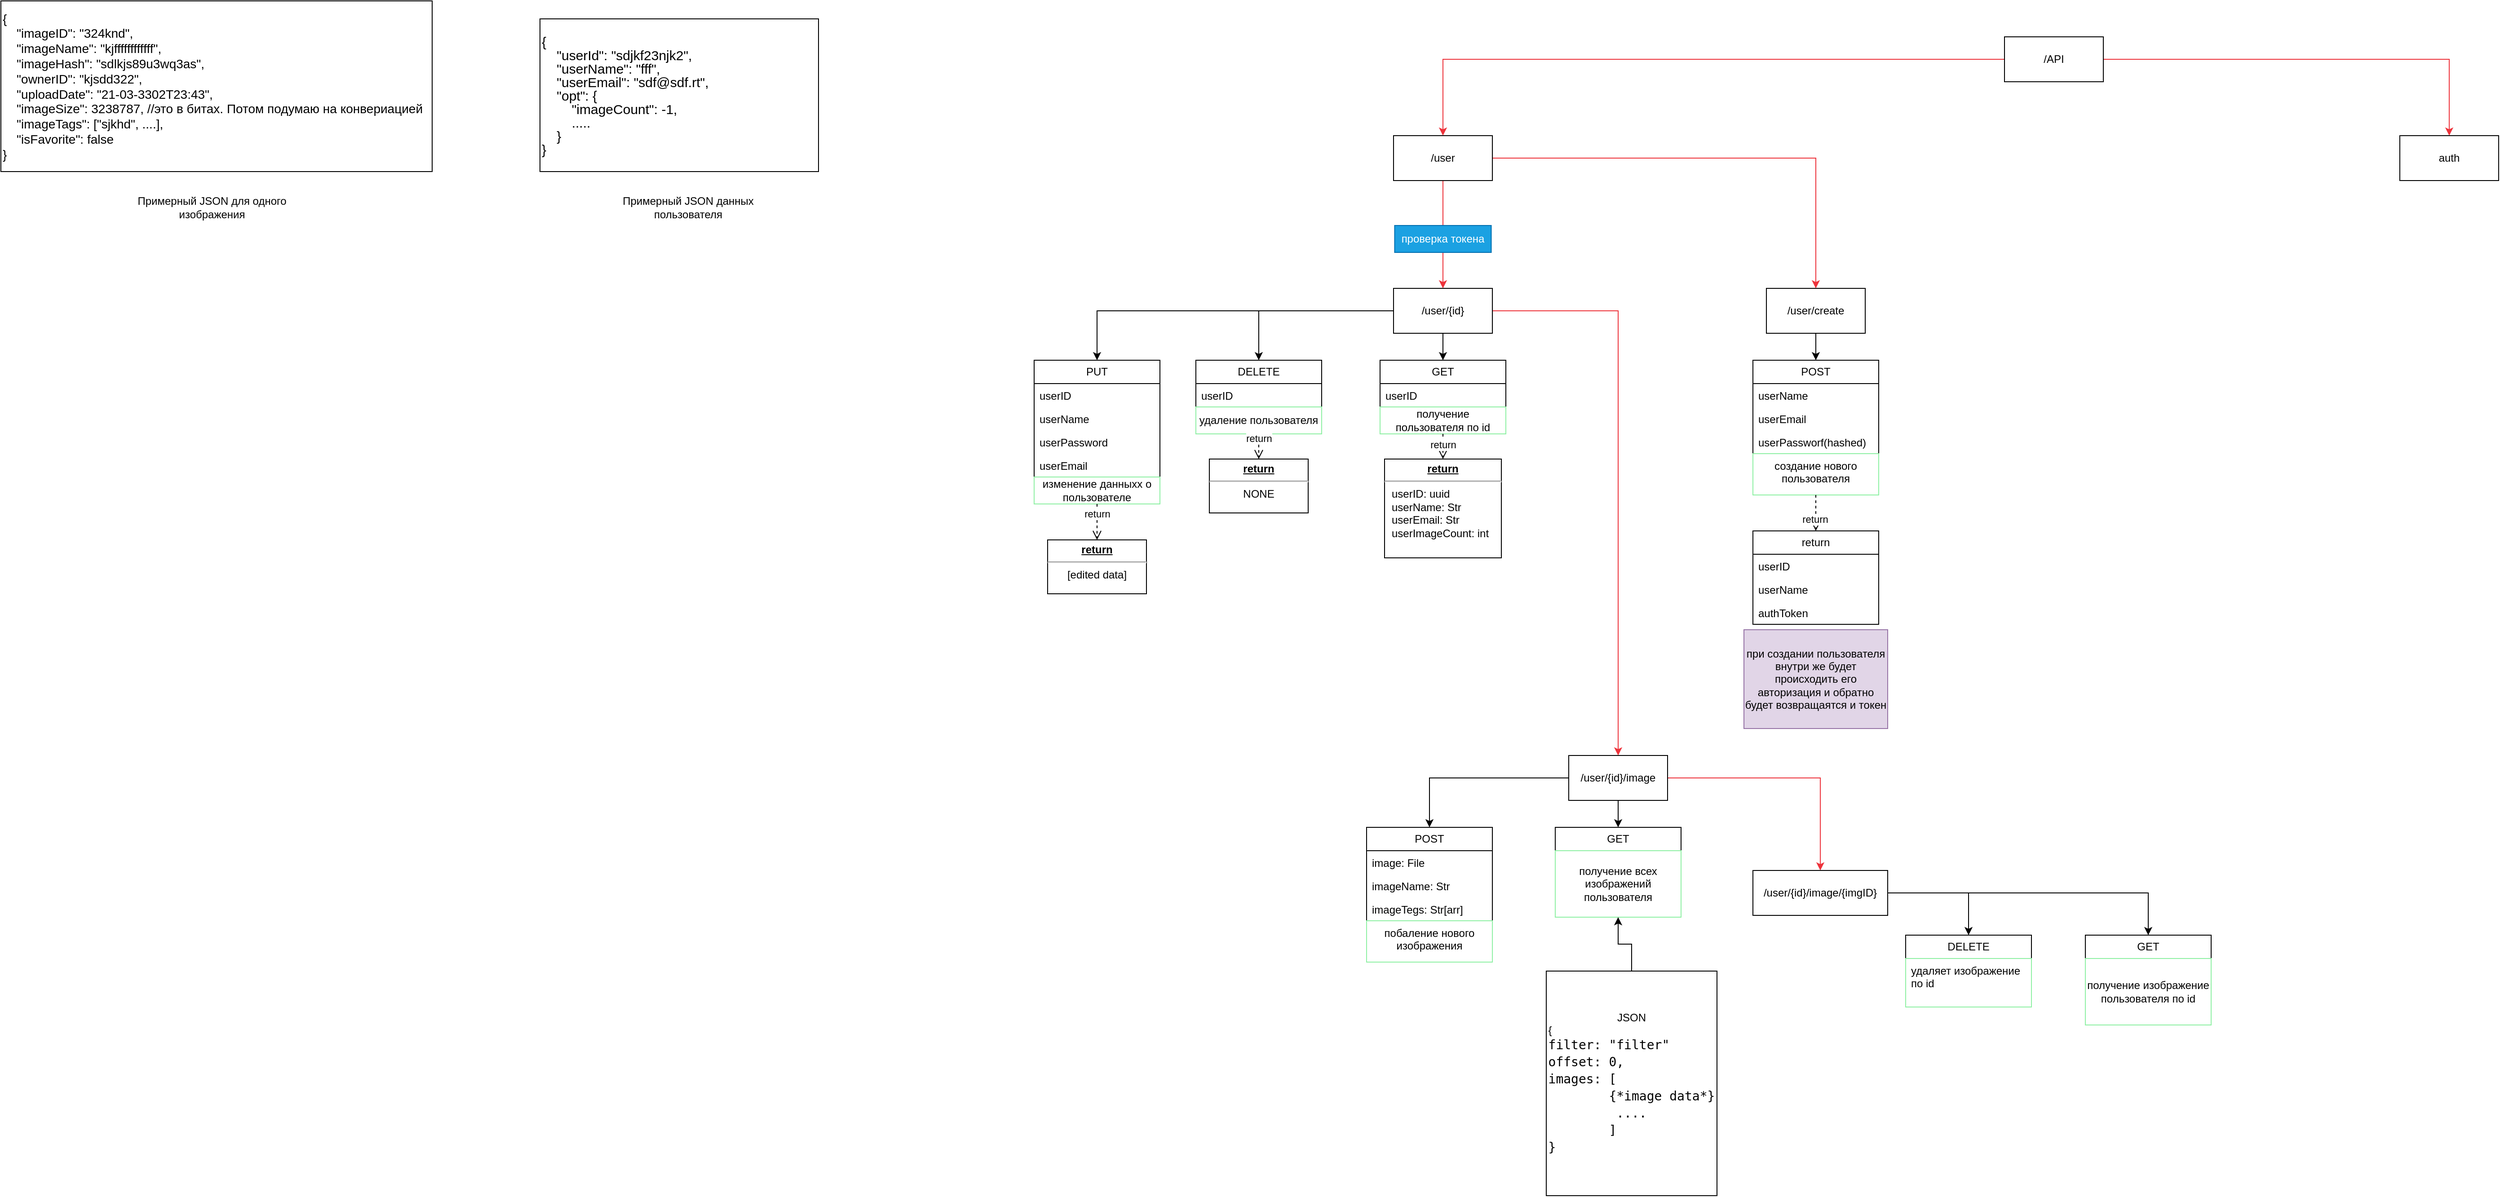 <mxfile version="22.1.2" type="device">
  <diagram name="Page-1" id="VDa84fjbdHk5lfzFZGqd">
    <mxGraphModel dx="3209" dy="833" grid="1" gridSize="10" guides="1" tooltips="1" connect="1" arrows="1" fold="1" page="1" pageScale="1" pageWidth="850" pageHeight="1100" math="0" shadow="0">
      <root>
        <mxCell id="0" />
        <mxCell id="1" parent="0" />
        <mxCell id="FO7ApF4EuNFh9P2Lm897-5" style="edgeStyle=orthogonalEdgeStyle;rounded=0;orthogonalLoop=1;jettySize=auto;html=1;strokeColor=#ed333b;exitX=1;exitY=0.5;exitDx=0;exitDy=0;" parent="1" source="FO7ApF4EuNFh9P2Lm897-93" target="FO7ApF4EuNFh9P2Lm897-3" edge="1">
          <mxGeometry relative="1" as="geometry">
            <mxPoint x="-1.053" y="215" as="sourcePoint" />
          </mxGeometry>
        </mxCell>
        <mxCell id="FO7ApF4EuNFh9P2Lm897-6" style="edgeStyle=orthogonalEdgeStyle;rounded=0;orthogonalLoop=1;jettySize=auto;html=1;exitX=0;exitY=0.5;exitDx=0;exitDy=0;entryX=0.5;entryY=0;entryDx=0;entryDy=0;strokeColor=#ed333b;" parent="1" source="FO7ApF4EuNFh9P2Lm897-1" target="FO7ApF4EuNFh9P2Lm897-14" edge="1">
          <mxGeometry relative="1" as="geometry">
            <mxPoint x="185" y="200" as="targetPoint" />
          </mxGeometry>
        </mxCell>
        <mxCell id="FO7ApF4EuNFh9P2Lm897-7" style="edgeStyle=orthogonalEdgeStyle;rounded=0;orthogonalLoop=1;jettySize=auto;html=1;exitX=1;exitY=0.5;exitDx=0;exitDy=0;strokeColor=#ed333b;" parent="1" source="FO7ApF4EuNFh9P2Lm897-1" target="FO7ApF4EuNFh9P2Lm897-4" edge="1">
          <mxGeometry relative="1" as="geometry" />
        </mxCell>
        <mxCell id="FO7ApF4EuNFh9P2Lm897-1" value="&lt;div&gt;/API&lt;/div&gt;" style="html=1;whiteSpace=wrap;" parent="1" vertex="1">
          <mxGeometry x="570" y="80" width="110" height="50" as="geometry" />
        </mxCell>
        <mxCell id="FO7ApF4EuNFh9P2Lm897-140" style="edgeStyle=orthogonalEdgeStyle;rounded=0;orthogonalLoop=1;jettySize=auto;html=1;exitX=0.5;exitY=1;exitDx=0;exitDy=0;entryX=0.5;entryY=0;entryDx=0;entryDy=0;" parent="1" source="FO7ApF4EuNFh9P2Lm897-3" target="FO7ApF4EuNFh9P2Lm897-137" edge="1">
          <mxGeometry relative="1" as="geometry" />
        </mxCell>
        <mxCell id="FO7ApF4EuNFh9P2Lm897-146" style="edgeStyle=orthogonalEdgeStyle;rounded=0;orthogonalLoop=1;jettySize=auto;html=1;exitX=0;exitY=0.5;exitDx=0;exitDy=0;entryX=0.5;entryY=0;entryDx=0;entryDy=0;" parent="1" source="FO7ApF4EuNFh9P2Lm897-3" target="FO7ApF4EuNFh9P2Lm897-141" edge="1">
          <mxGeometry relative="1" as="geometry" />
        </mxCell>
        <mxCell id="FO7ApF4EuNFh9P2Lm897-148" style="edgeStyle=orthogonalEdgeStyle;rounded=0;orthogonalLoop=1;jettySize=auto;html=1;exitX=1;exitY=0.5;exitDx=0;exitDy=0;strokeColor=#ed333b;" parent="1" source="FO7ApF4EuNFh9P2Lm897-3" target="FO7ApF4EuNFh9P2Lm897-147" edge="1">
          <mxGeometry relative="1" as="geometry" />
        </mxCell>
        <mxCell id="FO7ApF4EuNFh9P2Lm897-3" value="&lt;div&gt;/user/{id}/image&lt;/div&gt;" style="html=1;whiteSpace=wrap;" parent="1" vertex="1">
          <mxGeometry x="85" y="880" width="110" height="50" as="geometry" />
        </mxCell>
        <mxCell id="FO7ApF4EuNFh9P2Lm897-4" value="auth" style="html=1;whiteSpace=wrap;" parent="1" vertex="1">
          <mxGeometry x="1010" y="190" width="110" height="50" as="geometry" />
        </mxCell>
        <mxCell id="FO7ApF4EuNFh9P2Lm897-94" style="edgeStyle=orthogonalEdgeStyle;rounded=0;orthogonalLoop=1;jettySize=auto;html=1;exitX=0.5;exitY=1;exitDx=0;exitDy=0;entryX=0.5;entryY=0;entryDx=0;entryDy=0;strokeColor=#ed333b;" parent="1" source="FO7ApF4EuNFh9P2Lm897-14" target="FO7ApF4EuNFh9P2Lm897-93" edge="1">
          <mxGeometry relative="1" as="geometry">
            <Array as="points">
              <mxPoint x="-55" y="240" />
              <mxPoint x="-55" y="740" />
            </Array>
          </mxGeometry>
        </mxCell>
        <mxCell id="FO7ApF4EuNFh9P2Lm897-118" style="edgeStyle=orthogonalEdgeStyle;rounded=0;orthogonalLoop=1;jettySize=auto;html=1;exitX=1;exitY=0.5;exitDx=0;exitDy=0;strokeColor=#ed333b;" parent="1" source="FO7ApF4EuNFh9P2Lm897-14" target="FO7ApF4EuNFh9P2Lm897-117" edge="1">
          <mxGeometry relative="1" as="geometry" />
        </mxCell>
        <mxCell id="FO7ApF4EuNFh9P2Lm897-14" value="/user" style="html=1;whiteSpace=wrap;" parent="1" vertex="1">
          <mxGeometry x="-110" y="190" width="110" height="50" as="geometry" />
        </mxCell>
        <mxCell id="FO7ApF4EuNFh9P2Lm897-27" value="GET" style="swimlane;fontStyle=0;childLayout=stackLayout;horizontal=1;startSize=26;fillColor=none;horizontalStack=0;resizeParent=1;resizeParentMax=0;resizeLast=0;collapsible=1;marginBottom=0;whiteSpace=wrap;html=1;" parent="1" vertex="1">
          <mxGeometry x="-125" y="440" width="140" height="82" as="geometry" />
        </mxCell>
        <mxCell id="FO7ApF4EuNFh9P2Lm897-28" value="userID" style="text;strokeColor=none;fillColor=none;align=left;verticalAlign=top;spacingLeft=4;spacingRight=4;overflow=hidden;rotatable=0;points=[[0,0.5],[1,0.5]];portConstraint=eastwest;whiteSpace=wrap;html=1;" parent="FO7ApF4EuNFh9P2Lm897-27" vertex="1">
          <mxGeometry y="26" width="140" height="26" as="geometry" />
        </mxCell>
        <mxCell id="FO7ApF4EuNFh9P2Lm897-37" value="получение пользователя по id" style="text;html=1;strokeColor=#8ff0a4;fillColor=none;align=center;verticalAlign=middle;whiteSpace=wrap;rounded=0;" parent="FO7ApF4EuNFh9P2Lm897-27" vertex="1">
          <mxGeometry y="52" width="140" height="30" as="geometry" />
        </mxCell>
        <mxCell id="FO7ApF4EuNFh9P2Lm897-49" value="&lt;p style=&quot;margin:0px;margin-top:4px;text-align:center;text-decoration:underline;&quot;&gt;&lt;b&gt;return&lt;/b&gt;&lt;br&gt;&lt;/p&gt;&lt;hr&gt;&lt;p style=&quot;margin:0px;margin-left:8px;&quot;&gt;userID: uuid&lt;br&gt;&lt;/p&gt;&lt;p style=&quot;margin:0px;margin-left:8px;&quot;&gt;userName: Str&lt;/p&gt;&lt;p style=&quot;margin:0px;margin-left:8px;&quot;&gt;userEmail: Str&lt;/p&gt;&lt;p style=&quot;margin:0px;margin-left:8px;&quot;&gt;userImageCount: int&lt;br&gt;&lt;/p&gt;" style="verticalAlign=top;align=left;overflow=fill;fontSize=12;fontFamily=Helvetica;html=1;whiteSpace=wrap;" parent="1" vertex="1">
          <mxGeometry x="-120" y="550" width="130" height="110" as="geometry" />
        </mxCell>
        <mxCell id="FO7ApF4EuNFh9P2Lm897-50" value="return" style="html=1;verticalAlign=bottom;endArrow=open;dashed=1;endSize=8;curved=0;rounded=0;exitX=0.5;exitY=1;exitDx=0;exitDy=0;entryX=0.5;entryY=0;entryDx=0;entryDy=0;" parent="1" source="FO7ApF4EuNFh9P2Lm897-27" target="FO7ApF4EuNFh9P2Lm897-49" edge="1">
          <mxGeometry x="0.474" relative="1" as="geometry">
            <mxPoint x="10" y="522" as="sourcePoint" />
            <mxPoint x="320" y="600" as="targetPoint" />
            <mxPoint as="offset" />
          </mxGeometry>
        </mxCell>
        <mxCell id="FO7ApF4EuNFh9P2Lm897-57" value="DELETE" style="swimlane;fontStyle=0;childLayout=stackLayout;horizontal=1;startSize=26;fillColor=none;horizontalStack=0;resizeParent=1;resizeParentMax=0;resizeLast=0;collapsible=1;marginBottom=0;whiteSpace=wrap;html=1;" parent="1" vertex="1">
          <mxGeometry x="-330" y="440" width="140" height="82" as="geometry" />
        </mxCell>
        <mxCell id="FO7ApF4EuNFh9P2Lm897-58" value="userID" style="text;strokeColor=none;fillColor=none;align=left;verticalAlign=top;spacingLeft=4;spacingRight=4;overflow=hidden;rotatable=0;points=[[0,0.5],[1,0.5]];portConstraint=eastwest;whiteSpace=wrap;html=1;" parent="FO7ApF4EuNFh9P2Lm897-57" vertex="1">
          <mxGeometry y="26" width="140" height="26" as="geometry" />
        </mxCell>
        <mxCell id="FO7ApF4EuNFh9P2Lm897-62" value="удаление пользователя" style="text;html=1;align=center;verticalAlign=middle;whiteSpace=wrap;rounded=0;strokeColor=#8ff0a4;" parent="FO7ApF4EuNFh9P2Lm897-57" vertex="1">
          <mxGeometry y="52" width="140" height="30" as="geometry" />
        </mxCell>
        <mxCell id="FO7ApF4EuNFh9P2Lm897-63" value="&lt;p style=&quot;margin:0px;margin-top:4px;text-align:center;text-decoration:underline;&quot;&gt;&lt;b&gt;return&lt;/b&gt;&lt;br&gt;&lt;/p&gt;&lt;hr&gt;&lt;div align=&quot;center&quot;&gt;NONE&lt;br&gt;&lt;/div&gt;" style="verticalAlign=top;align=left;overflow=fill;fontSize=12;fontFamily=Helvetica;html=1;whiteSpace=wrap;" parent="1" vertex="1">
          <mxGeometry x="-315" y="550" width="110" height="60" as="geometry" />
        </mxCell>
        <mxCell id="FO7ApF4EuNFh9P2Lm897-65" value="return" style="html=1;verticalAlign=bottom;endArrow=open;dashed=1;endSize=8;curved=0;rounded=0;exitX=0.5;exitY=1;exitDx=0;exitDy=0;entryX=0.5;entryY=0;entryDx=0;entryDy=0;" parent="1" source="FO7ApF4EuNFh9P2Lm897-62" target="FO7ApF4EuNFh9P2Lm897-63" edge="1">
          <mxGeometry relative="1" as="geometry">
            <mxPoint x="-315" y="522" as="sourcePoint" />
            <mxPoint x="-5" y="380" as="targetPoint" />
          </mxGeometry>
        </mxCell>
        <mxCell id="FO7ApF4EuNFh9P2Lm897-67" value="PUT" style="swimlane;fontStyle=0;childLayout=stackLayout;horizontal=1;startSize=26;fillColor=none;horizontalStack=0;resizeParent=1;resizeParentMax=0;resizeLast=0;collapsible=1;marginBottom=0;whiteSpace=wrap;html=1;" parent="1" vertex="1">
          <mxGeometry x="-510" y="440" width="140" height="160" as="geometry" />
        </mxCell>
        <mxCell id="FO7ApF4EuNFh9P2Lm897-68" value="userID" style="text;strokeColor=none;fillColor=none;align=left;verticalAlign=top;spacingLeft=4;spacingRight=4;overflow=hidden;rotatable=0;points=[[0,0.5],[1,0.5]];portConstraint=eastwest;whiteSpace=wrap;html=1;" parent="FO7ApF4EuNFh9P2Lm897-67" vertex="1">
          <mxGeometry y="26" width="140" height="26" as="geometry" />
        </mxCell>
        <mxCell id="FO7ApF4EuNFh9P2Lm897-69" value="userName" style="text;strokeColor=none;fillColor=none;align=left;verticalAlign=top;spacingLeft=4;spacingRight=4;overflow=hidden;rotatable=0;points=[[0,0.5],[1,0.5]];portConstraint=eastwest;whiteSpace=wrap;html=1;" parent="FO7ApF4EuNFh9P2Lm897-67" vertex="1">
          <mxGeometry y="52" width="140" height="26" as="geometry" />
        </mxCell>
        <mxCell id="FO7ApF4EuNFh9P2Lm897-70" value="userPassword" style="text;strokeColor=none;fillColor=none;align=left;verticalAlign=top;spacingLeft=4;spacingRight=4;overflow=hidden;rotatable=0;points=[[0,0.5],[1,0.5]];portConstraint=eastwest;whiteSpace=wrap;html=1;" parent="FO7ApF4EuNFh9P2Lm897-67" vertex="1">
          <mxGeometry y="78" width="140" height="26" as="geometry" />
        </mxCell>
        <mxCell id="FO7ApF4EuNFh9P2Lm897-71" value="userEmail" style="text;strokeColor=none;fillColor=none;align=left;verticalAlign=top;spacingLeft=4;spacingRight=4;overflow=hidden;rotatable=0;points=[[0,0.5],[1,0.5]];portConstraint=eastwest;whiteSpace=wrap;html=1;" parent="FO7ApF4EuNFh9P2Lm897-67" vertex="1">
          <mxGeometry y="104" width="140" height="26" as="geometry" />
        </mxCell>
        <mxCell id="FO7ApF4EuNFh9P2Lm897-101" value="изменение данныхх о пользователе" style="text;html=1;strokeColor=#8ff0a4;fillColor=none;align=center;verticalAlign=middle;whiteSpace=wrap;rounded=0;" parent="FO7ApF4EuNFh9P2Lm897-67" vertex="1">
          <mxGeometry y="130" width="140" height="30" as="geometry" />
        </mxCell>
        <mxCell id="FO7ApF4EuNFh9P2Lm897-95" style="edgeStyle=orthogonalEdgeStyle;rounded=0;orthogonalLoop=1;jettySize=auto;html=1;exitX=0.5;exitY=1;exitDx=0;exitDy=0;entryX=0.5;entryY=0;entryDx=0;entryDy=0;" parent="1" source="FO7ApF4EuNFh9P2Lm897-93" target="FO7ApF4EuNFh9P2Lm897-27" edge="1">
          <mxGeometry relative="1" as="geometry" />
        </mxCell>
        <mxCell id="FO7ApF4EuNFh9P2Lm897-115" style="edgeStyle=orthogonalEdgeStyle;rounded=0;orthogonalLoop=1;jettySize=auto;html=1;exitX=0;exitY=0.5;exitDx=0;exitDy=0;entryX=0.5;entryY=0;entryDx=0;entryDy=0;" parent="1" source="FO7ApF4EuNFh9P2Lm897-93" target="FO7ApF4EuNFh9P2Lm897-67" edge="1">
          <mxGeometry relative="1" as="geometry" />
        </mxCell>
        <mxCell id="FO7ApF4EuNFh9P2Lm897-116" style="edgeStyle=orthogonalEdgeStyle;rounded=0;orthogonalLoop=1;jettySize=auto;html=1;exitX=0;exitY=0.5;exitDx=0;exitDy=0;entryX=0.5;entryY=0;entryDx=0;entryDy=0;" parent="1" source="FO7ApF4EuNFh9P2Lm897-93" target="FO7ApF4EuNFh9P2Lm897-57" edge="1">
          <mxGeometry relative="1" as="geometry" />
        </mxCell>
        <mxCell id="FO7ApF4EuNFh9P2Lm897-93" value="/user/{id}" style="html=1;whiteSpace=wrap;" parent="1" vertex="1">
          <mxGeometry x="-110" y="360" width="110" height="50" as="geometry" />
        </mxCell>
        <mxCell id="FO7ApF4EuNFh9P2Lm897-102" value="&lt;p style=&quot;margin:0px;margin-top:4px;text-align:center;text-decoration:underline;&quot;&gt;&lt;b&gt;return&lt;/b&gt;&lt;br&gt;&lt;/p&gt;&lt;hr&gt;&lt;div align=&quot;center&quot;&gt;[edited data]&lt;br&gt;&lt;/div&gt;" style="verticalAlign=top;align=left;overflow=fill;fontSize=12;fontFamily=Helvetica;html=1;whiteSpace=wrap;" parent="1" vertex="1">
          <mxGeometry x="-495" y="640" width="110" height="60" as="geometry" />
        </mxCell>
        <mxCell id="FO7ApF4EuNFh9P2Lm897-103" value="return" style="html=1;verticalAlign=bottom;endArrow=open;dashed=1;endSize=8;curved=0;rounded=0;exitX=0.5;exitY=1;exitDx=0;exitDy=0;entryX=0.5;entryY=0;entryDx=0;entryDy=0;" parent="1" source="FO7ApF4EuNFh9P2Lm897-101" target="FO7ApF4EuNFh9P2Lm897-102" edge="1">
          <mxGeometry relative="1" as="geometry">
            <mxPoint x="-100" y="540" as="sourcePoint" />
            <mxPoint x="-180" y="540" as="targetPoint" />
          </mxGeometry>
        </mxCell>
        <mxCell id="FO7ApF4EuNFh9P2Lm897-129" style="edgeStyle=orthogonalEdgeStyle;rounded=0;orthogonalLoop=1;jettySize=auto;html=1;exitX=0.5;exitY=1;exitDx=0;exitDy=0;entryX=0.5;entryY=0;entryDx=0;entryDy=0;" parent="1" source="FO7ApF4EuNFh9P2Lm897-117" target="FO7ApF4EuNFh9P2Lm897-120" edge="1">
          <mxGeometry relative="1" as="geometry" />
        </mxCell>
        <mxCell id="FO7ApF4EuNFh9P2Lm897-117" value="/user/create" style="html=1;whiteSpace=wrap;" parent="1" vertex="1">
          <mxGeometry x="305" y="360" width="110" height="50" as="geometry" />
        </mxCell>
        <mxCell id="FO7ApF4EuNFh9P2Lm897-120" value="POST" style="swimlane;fontStyle=0;childLayout=stackLayout;horizontal=1;startSize=26;fillColor=none;horizontalStack=0;resizeParent=1;resizeParentMax=0;resizeLast=0;collapsible=1;marginBottom=0;whiteSpace=wrap;html=1;" parent="1" vertex="1">
          <mxGeometry x="290" y="440" width="140" height="150" as="geometry" />
        </mxCell>
        <mxCell id="FO7ApF4EuNFh9P2Lm897-121" value="userName" style="text;strokeColor=none;fillColor=none;align=left;verticalAlign=top;spacingLeft=4;spacingRight=4;overflow=hidden;rotatable=0;points=[[0,0.5],[1,0.5]];portConstraint=eastwest;whiteSpace=wrap;html=1;" parent="FO7ApF4EuNFh9P2Lm897-120" vertex="1">
          <mxGeometry y="26" width="140" height="26" as="geometry" />
        </mxCell>
        <mxCell id="FO7ApF4EuNFh9P2Lm897-122" value="userEmail" style="text;strokeColor=none;fillColor=none;align=left;verticalAlign=top;spacingLeft=4;spacingRight=4;overflow=hidden;rotatable=0;points=[[0,0.5],[1,0.5]];portConstraint=eastwest;whiteSpace=wrap;html=1;" parent="FO7ApF4EuNFh9P2Lm897-120" vertex="1">
          <mxGeometry y="52" width="140" height="26" as="geometry" />
        </mxCell>
        <mxCell id="FO7ApF4EuNFh9P2Lm897-123" value="userPassworf(hashed)" style="text;strokeColor=none;fillColor=none;align=left;verticalAlign=top;spacingLeft=4;spacingRight=4;overflow=hidden;rotatable=0;points=[[0,0.5],[1,0.5]];portConstraint=eastwest;whiteSpace=wrap;html=1;" parent="FO7ApF4EuNFh9P2Lm897-120" vertex="1">
          <mxGeometry y="78" width="140" height="26" as="geometry" />
        </mxCell>
        <mxCell id="FO7ApF4EuNFh9P2Lm897-130" value="&lt;div align=&quot;center&quot;&gt;создание нового пользователя&lt;/div&gt;" style="text;strokeColor=#8ff0a4;fillColor=none;align=center;verticalAlign=top;spacingLeft=4;spacingRight=4;overflow=hidden;rotatable=0;points=[[0,0.5],[1,0.5]];portConstraint=eastwest;whiteSpace=wrap;html=1;" parent="FO7ApF4EuNFh9P2Lm897-120" vertex="1">
          <mxGeometry y="104" width="140" height="46" as="geometry" />
        </mxCell>
        <mxCell id="FO7ApF4EuNFh9P2Lm897-124" value="return" style="html=1;verticalAlign=bottom;endArrow=open;dashed=1;endSize=8;curved=0;rounded=0;" parent="1" target="FO7ApF4EuNFh9P2Lm897-125" edge="1">
          <mxGeometry x="0.763" y="-1" relative="1" as="geometry">
            <mxPoint x="360" y="590" as="sourcePoint" />
            <mxPoint x="475" y="510" as="targetPoint" />
            <mxPoint as="offset" />
          </mxGeometry>
        </mxCell>
        <mxCell id="FO7ApF4EuNFh9P2Lm897-125" value="return" style="swimlane;fontStyle=0;childLayout=stackLayout;horizontal=1;startSize=26;fillColor=none;horizontalStack=0;resizeParent=1;resizeParentMax=0;resizeLast=0;collapsible=1;marginBottom=0;whiteSpace=wrap;html=1;" parent="1" vertex="1">
          <mxGeometry x="290" y="630" width="140" height="104" as="geometry" />
        </mxCell>
        <mxCell id="FO7ApF4EuNFh9P2Lm897-126" value="userID" style="text;strokeColor=none;fillColor=none;align=left;verticalAlign=top;spacingLeft=4;spacingRight=4;overflow=hidden;rotatable=0;points=[[0,0.5],[1,0.5]];portConstraint=eastwest;whiteSpace=wrap;html=1;" parent="FO7ApF4EuNFh9P2Lm897-125" vertex="1">
          <mxGeometry y="26" width="140" height="26" as="geometry" />
        </mxCell>
        <mxCell id="FO7ApF4EuNFh9P2Lm897-127" value="userName" style="text;strokeColor=none;fillColor=none;align=left;verticalAlign=top;spacingLeft=4;spacingRight=4;overflow=hidden;rotatable=0;points=[[0,0.5],[1,0.5]];portConstraint=eastwest;whiteSpace=wrap;html=1;" parent="FO7ApF4EuNFh9P2Lm897-125" vertex="1">
          <mxGeometry y="52" width="140" height="26" as="geometry" />
        </mxCell>
        <mxCell id="FO7ApF4EuNFh9P2Lm897-131" value="authToken" style="text;strokeColor=none;fillColor=none;align=left;verticalAlign=top;spacingLeft=4;spacingRight=4;overflow=hidden;rotatable=0;points=[[0,0.5],[1,0.5]];portConstraint=eastwest;whiteSpace=wrap;html=1;" parent="FO7ApF4EuNFh9P2Lm897-125" vertex="1">
          <mxGeometry y="78" width="140" height="26" as="geometry" />
        </mxCell>
        <mxCell id="FO7ApF4EuNFh9P2Lm897-133" value="при создании пользователя внутри же будет происходить его авторизация и обратно будет возвращаятся и токен" style="text;html=1;strokeColor=#9673a6;fillColor=#e1d5e7;align=center;verticalAlign=middle;whiteSpace=wrap;rounded=0;" parent="1" vertex="1">
          <mxGeometry x="280" y="740" width="160" height="110" as="geometry" />
        </mxCell>
        <mxCell id="FO7ApF4EuNFh9P2Lm897-136" value="проверка токена" style="rounded=0;whiteSpace=wrap;html=1;fillColor=#1ba1e2;strokeColor=#006EAF;fontColor=#ffffff;" parent="1" vertex="1">
          <mxGeometry x="-108.75" y="290" width="107.5" height="30" as="geometry" />
        </mxCell>
        <mxCell id="FO7ApF4EuNFh9P2Lm897-137" value="GET" style="swimlane;fontStyle=0;childLayout=stackLayout;horizontal=1;startSize=26;fillColor=none;horizontalStack=0;resizeParent=1;resizeParentMax=0;resizeLast=0;collapsible=1;marginBottom=0;whiteSpace=wrap;html=1;" parent="1" vertex="1">
          <mxGeometry x="70" y="960" width="140" height="100" as="geometry" />
        </mxCell>
        <mxCell id="FO7ApF4EuNFh9P2Lm897-139" value="получение всех изображений пользователя" style="text;html=1;strokeColor=#8ff0a4;fillColor=none;align=center;verticalAlign=middle;whiteSpace=wrap;rounded=0;" parent="FO7ApF4EuNFh9P2Lm897-137" vertex="1">
          <mxGeometry y="26" width="140" height="74" as="geometry" />
        </mxCell>
        <mxCell id="FO7ApF4EuNFh9P2Lm897-141" value="POST" style="swimlane;fontStyle=0;childLayout=stackLayout;horizontal=1;startSize=26;fillColor=none;horizontalStack=0;resizeParent=1;resizeParentMax=0;resizeLast=0;collapsible=1;marginBottom=0;whiteSpace=wrap;html=1;" parent="1" vertex="1">
          <mxGeometry x="-140" y="960" width="140" height="150" as="geometry" />
        </mxCell>
        <mxCell id="FO7ApF4EuNFh9P2Lm897-142" value="&lt;div&gt;image: File&lt;/div&gt;" style="text;strokeColor=none;fillColor=none;align=left;verticalAlign=top;spacingLeft=4;spacingRight=4;overflow=hidden;rotatable=0;points=[[0,0.5],[1,0.5]];portConstraint=eastwest;whiteSpace=wrap;html=1;" parent="FO7ApF4EuNFh9P2Lm897-141" vertex="1">
          <mxGeometry y="26" width="140" height="26" as="geometry" />
        </mxCell>
        <mxCell id="FO7ApF4EuNFh9P2Lm897-154" value="imageName: Str" style="text;strokeColor=none;fillColor=none;align=left;verticalAlign=top;spacingLeft=4;spacingRight=4;overflow=hidden;rotatable=0;points=[[0,0.5],[1,0.5]];portConstraint=eastwest;whiteSpace=wrap;html=1;" parent="FO7ApF4EuNFh9P2Lm897-141" vertex="1">
          <mxGeometry y="52" width="140" height="26" as="geometry" />
        </mxCell>
        <mxCell id="FO7ApF4EuNFh9P2Lm897-155" value="imageTegs: Str[arr]" style="text;strokeColor=none;fillColor=none;align=left;verticalAlign=top;spacingLeft=4;spacingRight=4;overflow=hidden;rotatable=0;points=[[0,0.5],[1,0.5]];portConstraint=eastwest;whiteSpace=wrap;html=1;" parent="FO7ApF4EuNFh9P2Lm897-141" vertex="1">
          <mxGeometry y="78" width="140" height="26" as="geometry" />
        </mxCell>
        <mxCell id="FO7ApF4EuNFh9P2Lm897-145" value="побаление нового изображения" style="text;strokeColor=#8ff0a4;fillColor=none;align=center;verticalAlign=top;spacingLeft=4;spacingRight=4;overflow=hidden;rotatable=0;points=[[0,0.5],[1,0.5]];portConstraint=eastwest;whiteSpace=wrap;html=1;" parent="FO7ApF4EuNFh9P2Lm897-141" vertex="1">
          <mxGeometry y="104" width="140" height="46" as="geometry" />
        </mxCell>
        <mxCell id="FO7ApF4EuNFh9P2Lm897-153" style="edgeStyle=orthogonalEdgeStyle;rounded=0;orthogonalLoop=1;jettySize=auto;html=1;exitX=1;exitY=0.5;exitDx=0;exitDy=0;" parent="1" source="FO7ApF4EuNFh9P2Lm897-147" target="FO7ApF4EuNFh9P2Lm897-149" edge="1">
          <mxGeometry relative="1" as="geometry" />
        </mxCell>
        <mxCell id="FO7ApF4EuNFh9P2Lm897-158" style="edgeStyle=orthogonalEdgeStyle;rounded=0;orthogonalLoop=1;jettySize=auto;html=1;exitX=1;exitY=0.5;exitDx=0;exitDy=0;" parent="1" source="FO7ApF4EuNFh9P2Lm897-147" target="FO7ApF4EuNFh9P2Lm897-156" edge="1">
          <mxGeometry relative="1" as="geometry" />
        </mxCell>
        <mxCell id="FO7ApF4EuNFh9P2Lm897-147" value="&lt;div&gt;/user/{id}/image/{imgID}&lt;/div&gt;" style="html=1;whiteSpace=wrap;" parent="1" vertex="1">
          <mxGeometry x="290" y="1008" width="150" height="50" as="geometry" />
        </mxCell>
        <mxCell id="FO7ApF4EuNFh9P2Lm897-149" value="DELETE" style="swimlane;fontStyle=0;childLayout=stackLayout;horizontal=1;startSize=26;fillColor=none;horizontalStack=0;resizeParent=1;resizeParentMax=0;resizeLast=0;collapsible=1;marginBottom=0;whiteSpace=wrap;html=1;" parent="1" vertex="1">
          <mxGeometry x="460" y="1080" width="140" height="80" as="geometry" />
        </mxCell>
        <mxCell id="FO7ApF4EuNFh9P2Lm897-152" value="удаляет изображение по id" style="text;strokeColor=#8ff0a4;fillColor=none;align=left;verticalAlign=top;spacingLeft=4;spacingRight=4;overflow=hidden;rotatable=0;points=[[0,0.5],[1,0.5]];portConstraint=eastwest;whiteSpace=wrap;html=1;" parent="FO7ApF4EuNFh9P2Lm897-149" vertex="1">
          <mxGeometry y="26" width="140" height="54" as="geometry" />
        </mxCell>
        <mxCell id="FO7ApF4EuNFh9P2Lm897-156" value="GET" style="swimlane;fontStyle=0;childLayout=stackLayout;horizontal=1;startSize=26;fillColor=none;horizontalStack=0;resizeParent=1;resizeParentMax=0;resizeLast=0;collapsible=1;marginBottom=0;whiteSpace=wrap;html=1;" parent="1" vertex="1">
          <mxGeometry x="660" y="1080" width="140" height="100" as="geometry" />
        </mxCell>
        <mxCell id="FO7ApF4EuNFh9P2Lm897-157" value="получение изображение пользователя по id" style="text;html=1;strokeColor=#8ff0a4;fillColor=none;align=center;verticalAlign=middle;whiteSpace=wrap;rounded=0;" parent="FO7ApF4EuNFh9P2Lm897-156" vertex="1">
          <mxGeometry y="26" width="140" height="74" as="geometry" />
        </mxCell>
        <mxCell id="HGypwTEKrNq7sxcKAlPX-3" style="edgeStyle=orthogonalEdgeStyle;rounded=0;orthogonalLoop=1;jettySize=auto;html=1;exitX=0.5;exitY=0;exitDx=0;exitDy=0;entryX=0.5;entryY=1;entryDx=0;entryDy=0;" parent="1" source="HGypwTEKrNq7sxcKAlPX-2" target="FO7ApF4EuNFh9P2Lm897-139" edge="1">
          <mxGeometry relative="1" as="geometry" />
        </mxCell>
        <mxCell id="HGypwTEKrNq7sxcKAlPX-2" value="&lt;div&gt;&lt;span style=&quot;background-color: rgb(255, 255, 255);&quot;&gt;JSON&lt;/span&gt;&lt;/div&gt;&lt;div align=&quot;left&quot;&gt;&lt;span style=&quot;background-color: rgb(255, 255, 255);&quot;&gt;{&lt;/span&gt;&lt;div style=&quot;font-family: &amp;quot;Droid Sans Mono&amp;quot;, &amp;quot;monospace&amp;quot;, monospace; font-weight: normal; font-size: 14px; line-height: 19px;&quot;&gt;&lt;div&gt;&lt;span style=&quot;background-color: rgb(255, 255, 255);&quot;&gt; filter: &quot;filter&quot;&lt;/span&gt;&lt;/div&gt;&lt;div&gt;&lt;span style=&quot;background-color: rgb(255, 255, 255);&quot;&gt;    offset: 0,&lt;/span&gt;&lt;/div&gt;&lt;div&gt;&lt;span style=&quot;background-color: rgb(255, 255, 255);&quot;&gt;    images: [&lt;/span&gt;&lt;/div&gt;&lt;div&gt;&lt;span style=&quot;background-color: rgb(255, 255, 255);&quot;&gt;        &lt;span style=&quot;white-space: pre;&quot;&gt;&#x9;&lt;/span&gt;{*image data*}&lt;/span&gt;&lt;/div&gt;&lt;div&gt;&lt;span style=&quot;background-color: rgb(255, 255, 255);&quot;&gt;&lt;span style=&quot;white-space: pre;&quot;&gt;&#x9;&lt;/span&gt;        ....&lt;/span&gt;&lt;/div&gt;&lt;div&gt;&lt;span style=&quot;background-color: rgb(255, 255, 255);&quot;&gt;    &lt;span style=&quot;white-space: pre;&quot;&gt;&#x9;&lt;/span&gt;]&lt;/span&gt;&lt;/div&gt;&lt;div&gt;&lt;span style=&quot;background-color: rgb(255, 255, 255);&quot;&gt;}&lt;/span&gt;&lt;/div&gt;&lt;/div&gt;&lt;/div&gt;" style="rounded=0;whiteSpace=wrap;html=1;" parent="1" vertex="1">
          <mxGeometry x="60" y="1120" width="190" height="250" as="geometry" />
        </mxCell>
        <mxCell id="HGypwTEKrNq7sxcKAlPX-6" value="&lt;font style=&quot;font-size: 14px;&quot;&gt;{&lt;br&gt;&amp;nbsp;&amp;nbsp;&amp;nbsp; &quot;imageID&quot;: &quot;324knd&quot;,&lt;br&gt;&amp;nbsp;&amp;nbsp;&amp;nbsp; &quot;imageName&quot;: &quot;kjffffffffffff&quot;,&lt;br&gt;&amp;nbsp;&amp;nbsp;&amp;nbsp; &quot;imageHash&quot;: &quot;sdlkjs89u3wq3as&quot;,&lt;br&gt;&amp;nbsp;&amp;nbsp;&amp;nbsp; &quot;ownerID&quot;: &quot;kjsdd322&quot;,&lt;br&gt;&amp;nbsp;&amp;nbsp;&amp;nbsp; &quot;uploadDate&quot;: &quot;21-03-3302T23:43&quot;,&lt;br&gt;&amp;nbsp;&amp;nbsp;&amp;nbsp; &quot;imageSize&quot;: 3238787, //это в битах. Потом подумаю на конвериацией&lt;br&gt;&amp;nbsp;&amp;nbsp;&amp;nbsp; &quot;imageTags&quot;: [&quot;sjkhd&quot;, ....],&lt;br&gt;&amp;nbsp;&amp;nbsp;&amp;nbsp; &quot;isFavorite&quot;: false&lt;br&gt;}&lt;/font&gt;" style="rounded=0;whiteSpace=wrap;html=1;align=left;" parent="1" vertex="1">
          <mxGeometry x="-1660" y="40" width="480" height="190" as="geometry" />
        </mxCell>
        <mxCell id="HGypwTEKrNq7sxcKAlPX-7" value="Примерный JSON для одного изображения" style="text;html=1;strokeColor=none;fillColor=none;align=center;verticalAlign=middle;whiteSpace=wrap;rounded=0;" parent="1" vertex="1">
          <mxGeometry x="-1530" y="250" width="210" height="40" as="geometry" />
        </mxCell>
        <mxCell id="Cym9JzraUJ4T-Hf_X6xU-4" value="&lt;p style=&quot;line-height: 100%; font-size: 15px;&quot;&gt;&lt;font style=&quot;font-size: 15px;&quot;&gt;{&lt;br&gt;&amp;nbsp;&amp;nbsp;&amp;nbsp; &quot;userId&quot;: &quot;sdjkf23njk2&quot;,&lt;br&gt;&amp;nbsp;&amp;nbsp;&amp;nbsp; &quot;userName&quot;: &quot;fff&quot;,&lt;br&gt;&amp;nbsp;&amp;nbsp;&amp;nbsp; &quot;userEmail&quot;: &quot;sdf@sdf.rt&quot;,&lt;br&gt;&amp;nbsp;&amp;nbsp;&amp;nbsp; &quot;opt&quot;: {&lt;br&gt;&amp;nbsp;&amp;nbsp;&amp;nbsp;&amp;nbsp;&amp;nbsp;&amp;nbsp;&amp;nbsp; &quot;imageCount&quot;: -1,&lt;br&gt;&amp;nbsp;&amp;nbsp;&amp;nbsp;&amp;nbsp;&amp;nbsp;&amp;nbsp;&amp;nbsp; .....&lt;br&gt;&amp;nbsp;&amp;nbsp;&amp;nbsp; }&lt;br&gt;}&lt;br&gt;&lt;/font&gt;&lt;/p&gt;" style="rounded=0;whiteSpace=wrap;html=1;align=left;" vertex="1" parent="1">
          <mxGeometry x="-1060" y="60" width="310" height="170" as="geometry" />
        </mxCell>
        <mxCell id="Cym9JzraUJ4T-Hf_X6xU-5" value="Примерный JSON данных пользователя" style="text;html=1;strokeColor=none;fillColor=none;align=center;verticalAlign=middle;whiteSpace=wrap;rounded=0;" vertex="1" parent="1">
          <mxGeometry x="-970" y="250" width="150" height="40" as="geometry" />
        </mxCell>
      </root>
    </mxGraphModel>
  </diagram>
</mxfile>
